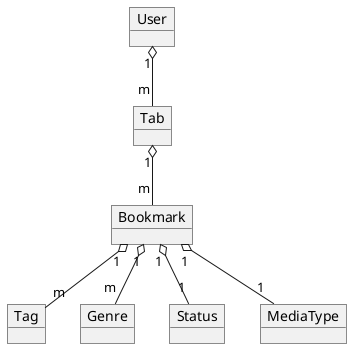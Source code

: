@startuml

object Bookmark
object Tag
object Genre
object Status
object MediaType
object User
object Tab

User "1" o-- "m" Tab

Tab "1" o-- "m" Bookmark

Bookmark "1" o-- "m" Tag
Bookmark "1" o-- "m" Genre
Bookmark "1" o-- "1" MediaType
Bookmark "1" o-- "1" Status

@enduml

